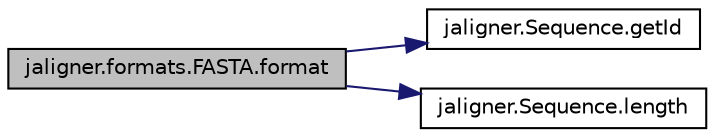 digraph "jaligner.formats.FASTA.format"
{
  edge [fontname="Helvetica",fontsize="10",labelfontname="Helvetica",labelfontsize="10"];
  node [fontname="Helvetica",fontsize="10",shape=record];
  rankdir="LR";
  Node1 [label="jaligner.formats.FASTA.format",height=0.2,width=0.4,color="black", fillcolor="grey75", style="filled" fontcolor="black"];
  Node1 -> Node2 [color="midnightblue",fontsize="10",style="solid",fontname="Helvetica"];
  Node2 [label="jaligner.Sequence.getId",height=0.2,width=0.4,color="black", fillcolor="white", style="filled",URL="$classjaligner_1_1_sequence.html#a1ce3b0e34788f6f27dc7312f12fa8191"];
  Node1 -> Node3 [color="midnightblue",fontsize="10",style="solid",fontname="Helvetica"];
  Node3 [label="jaligner.Sequence.length",height=0.2,width=0.4,color="black", fillcolor="white", style="filled",URL="$classjaligner_1_1_sequence.html#a5c8644682a979da36afa8ef49c5cc73a"];
}
